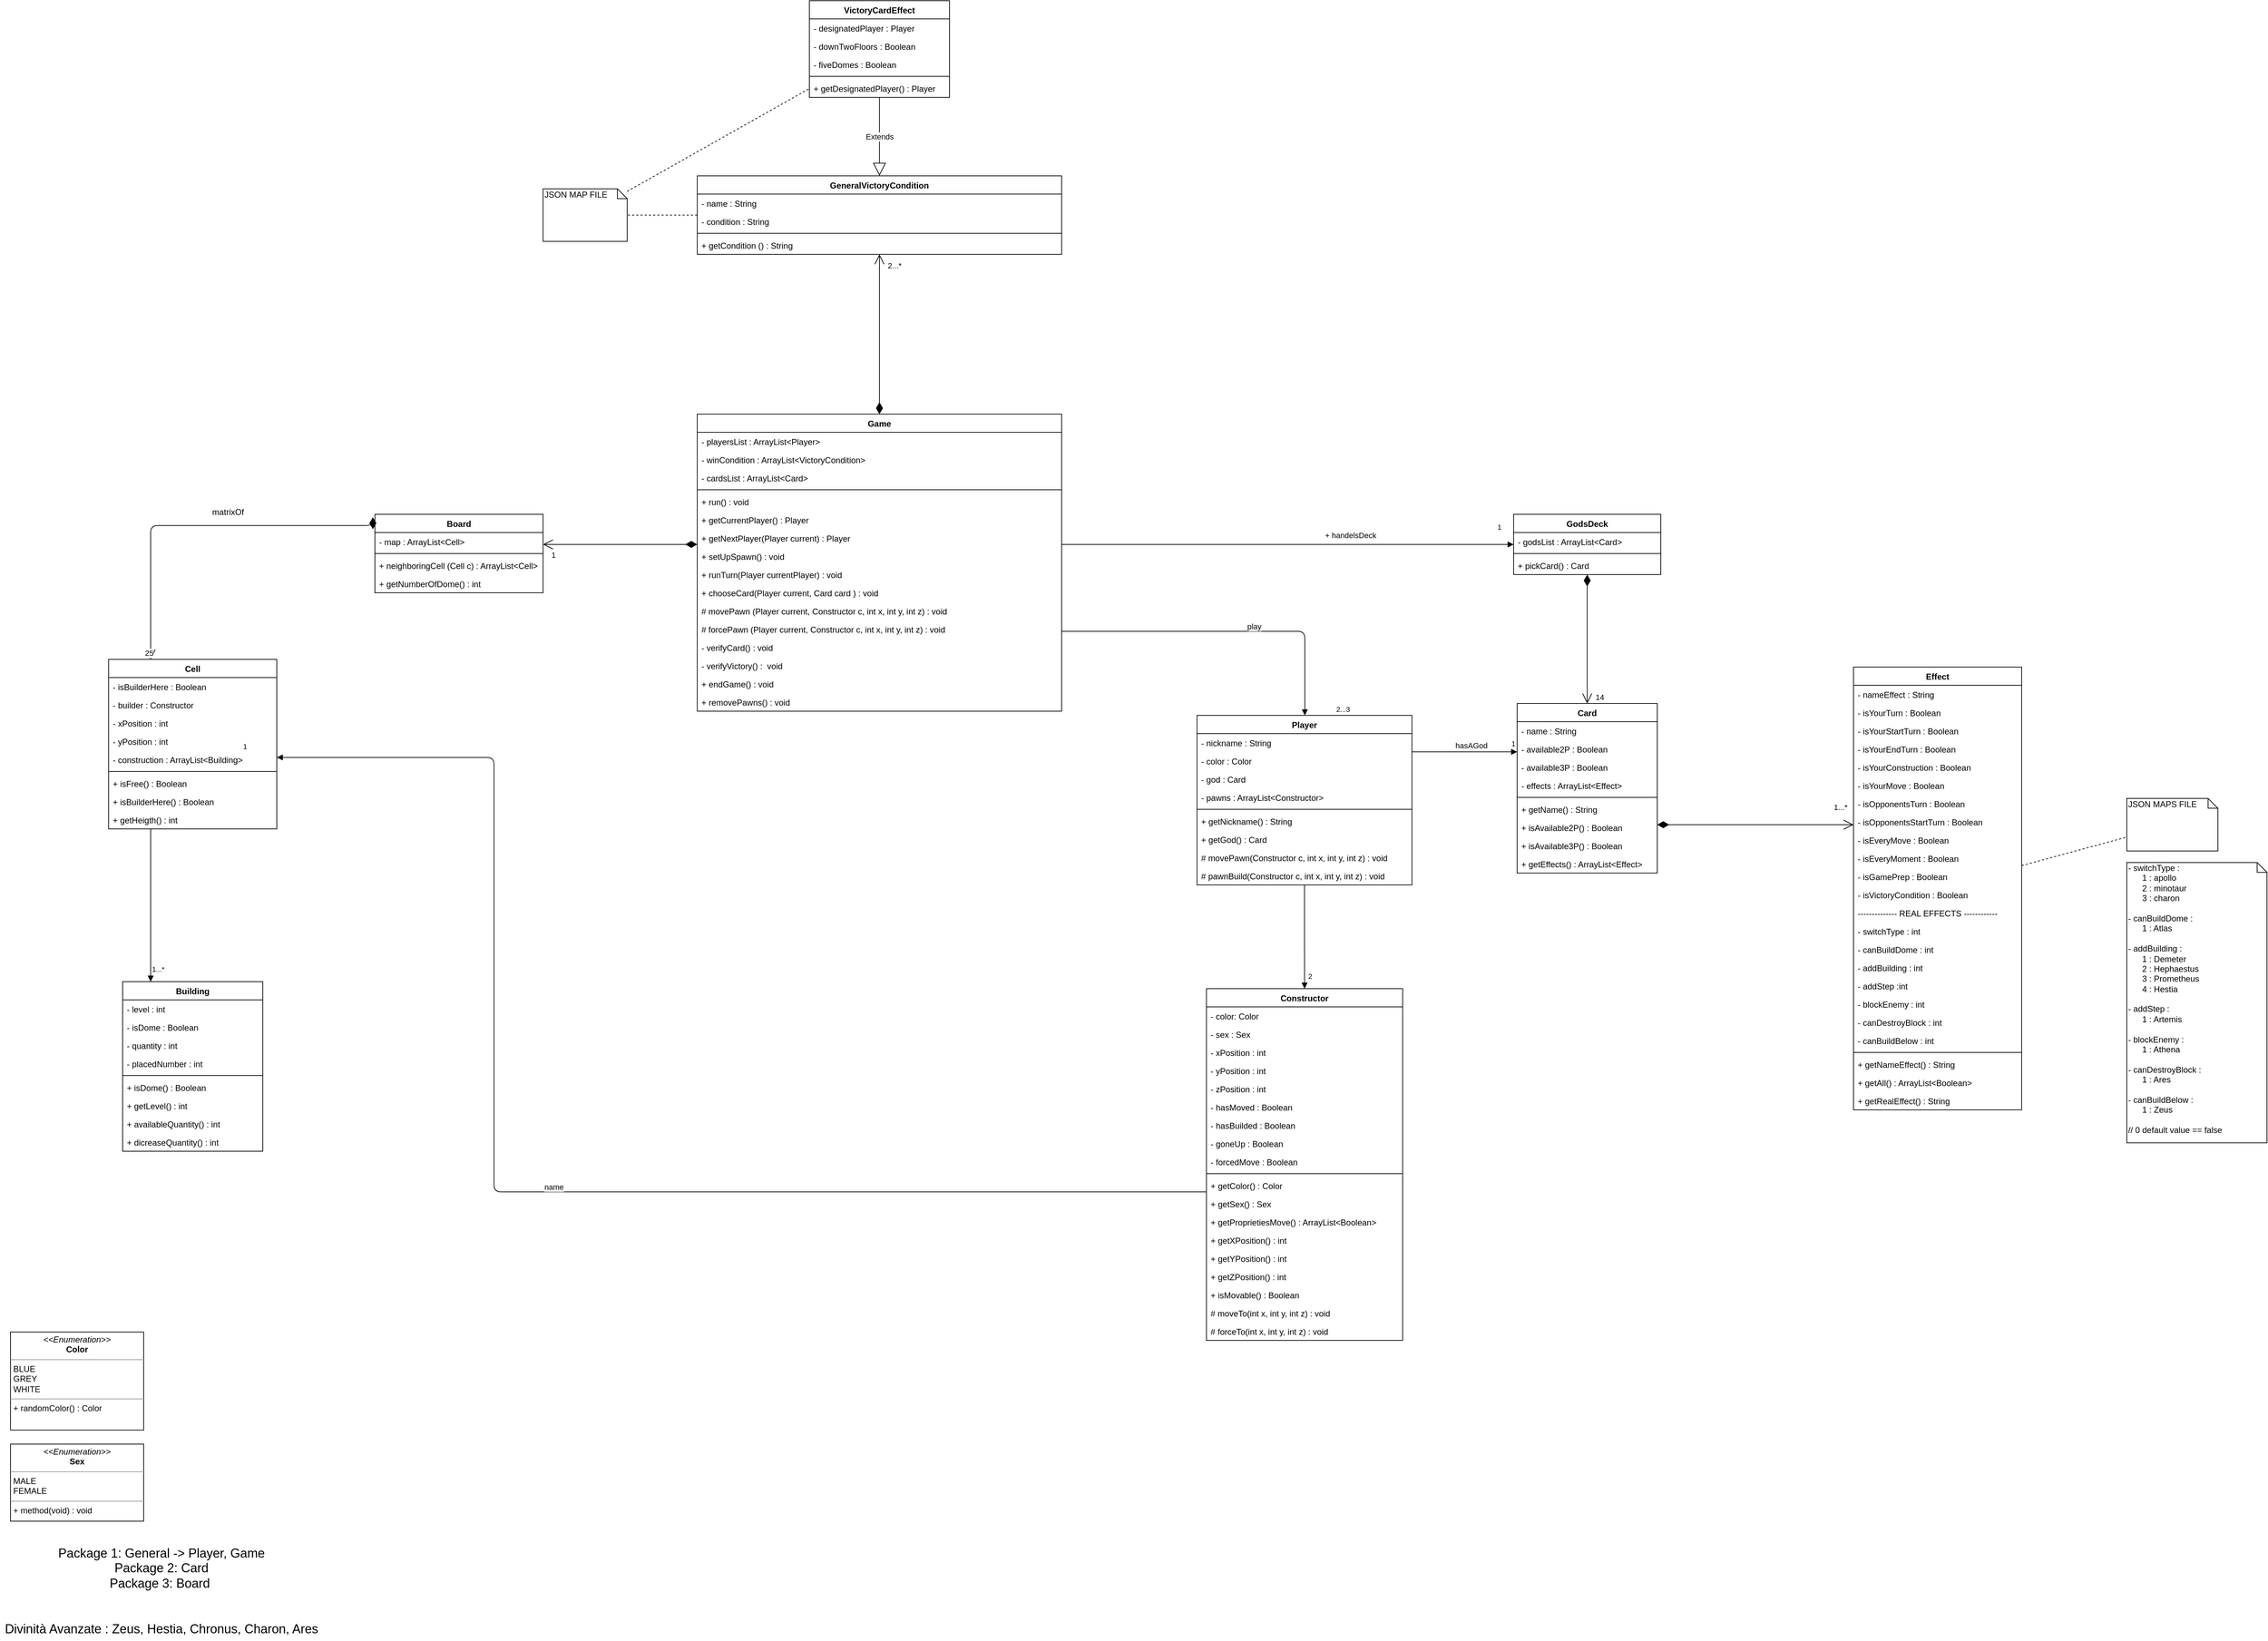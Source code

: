 <mxfile version="12.6.5" type="device"><diagram id="C5RBs43oDa-KdzZeNtuy" name="Page-1"><mxGraphModel dx="2178" dy="2140" grid="1" gridSize="10" guides="1" tooltips="1" connect="1" arrows="1" fold="1" page="1" pageScale="1" pageWidth="827" pageHeight="1169" math="0" shadow="0"><root><mxCell id="WIyWlLk6GJQsqaUBKTNV-0"/><mxCell id="WIyWlLk6GJQsqaUBKTNV-1" parent="WIyWlLk6GJQsqaUBKTNV-0"/><mxCell id="KKBj19ePeuLJQEBYgydt-0" value="Board" style="swimlane;fontStyle=1;align=center;verticalAlign=top;childLayout=stackLayout;horizontal=1;startSize=26;horizontalStack=0;resizeParent=1;resizeParentMax=0;resizeLast=0;collapsible=1;marginBottom=0;" parent="WIyWlLk6GJQsqaUBKTNV-1" vertex="1"><mxGeometry x="480" y="113" width="240" height="112" as="geometry"/></mxCell><mxCell id="KKBj19ePeuLJQEBYgydt-1" value="- map : ArrayList&lt;Cell&gt;" style="text;strokeColor=none;fillColor=none;align=left;verticalAlign=top;spacingLeft=4;spacingRight=4;overflow=hidden;rotatable=0;points=[[0,0.5],[1,0.5]];portConstraint=eastwest;" parent="KKBj19ePeuLJQEBYgydt-0" vertex="1"><mxGeometry y="26" width="240" height="26" as="geometry"/></mxCell><mxCell id="KKBj19ePeuLJQEBYgydt-2" value="" style="line;strokeWidth=1;fillColor=none;align=left;verticalAlign=middle;spacingTop=-1;spacingLeft=3;spacingRight=3;rotatable=0;labelPosition=right;points=[];portConstraint=eastwest;" parent="KKBj19ePeuLJQEBYgydt-0" vertex="1"><mxGeometry y="52" width="240" height="8" as="geometry"/></mxCell><mxCell id="TvlhtUGF-s3SV8EAWSFl-13" value="+ neighboringCell (Cell c) : ArrayList&lt;Cell&gt;" style="text;strokeColor=none;fillColor=none;align=left;verticalAlign=top;spacingLeft=4;spacingRight=4;overflow=hidden;rotatable=0;points=[[0,0.5],[1,0.5]];portConstraint=eastwest;" vertex="1" parent="KKBj19ePeuLJQEBYgydt-0"><mxGeometry y="60" width="240" height="26" as="geometry"/></mxCell><mxCell id="KKBj19ePeuLJQEBYgydt-3" value="+ getNumberOfDome() : int" style="text;strokeColor=none;fillColor=none;align=left;verticalAlign=top;spacingLeft=4;spacingRight=4;overflow=hidden;rotatable=0;points=[[0,0.5],[1,0.5]];portConstraint=eastwest;" parent="KKBj19ePeuLJQEBYgydt-0" vertex="1"><mxGeometry y="86" width="240" height="26" as="geometry"/></mxCell><mxCell id="KKBj19ePeuLJQEBYgydt-4" value="Constructor" style="swimlane;fontStyle=1;align=center;verticalAlign=top;childLayout=stackLayout;horizontal=1;startSize=26;horizontalStack=0;resizeParent=1;resizeParentMax=0;resizeLast=0;collapsible=1;marginBottom=0;" parent="WIyWlLk6GJQsqaUBKTNV-1" vertex="1"><mxGeometry x="1666.65" y="790" width="280" height="502" as="geometry"/></mxCell><mxCell id="KKBj19ePeuLJQEBYgydt-5" value="- color: Color" style="text;strokeColor=none;fillColor=none;align=left;verticalAlign=top;spacingLeft=4;spacingRight=4;overflow=hidden;rotatable=0;points=[[0,0.5],[1,0.5]];portConstraint=eastwest;" parent="KKBj19ePeuLJQEBYgydt-4" vertex="1"><mxGeometry y="26" width="280" height="26" as="geometry"/></mxCell><mxCell id="mHpFmc2E0BVhhPX51jJ9-6" value="- sex : Sex" style="text;strokeColor=none;fillColor=none;align=left;verticalAlign=top;spacingLeft=4;spacingRight=4;overflow=hidden;rotatable=0;points=[[0,0.5],[1,0.5]];portConstraint=eastwest;" parent="KKBj19ePeuLJQEBYgydt-4" vertex="1"><mxGeometry y="52" width="280" height="26" as="geometry"/></mxCell><mxCell id="TvlhtUGF-s3SV8EAWSFl-18" value="- xPosition : int" style="text;strokeColor=none;fillColor=none;align=left;verticalAlign=top;spacingLeft=4;spacingRight=4;overflow=hidden;rotatable=0;points=[[0,0.5],[1,0.5]];portConstraint=eastwest;" vertex="1" parent="KKBj19ePeuLJQEBYgydt-4"><mxGeometry y="78" width="280" height="26" as="geometry"/></mxCell><mxCell id="TvlhtUGF-s3SV8EAWSFl-19" value="- yPosition : int" style="text;strokeColor=none;fillColor=none;align=left;verticalAlign=top;spacingLeft=4;spacingRight=4;overflow=hidden;rotatable=0;points=[[0,0.5],[1,0.5]];portConstraint=eastwest;" vertex="1" parent="KKBj19ePeuLJQEBYgydt-4"><mxGeometry y="104" width="280" height="26" as="geometry"/></mxCell><mxCell id="KKBj19ePeuLJQEBYgydt-9" value="- zPosition : int" style="text;strokeColor=none;fillColor=none;align=left;verticalAlign=top;spacingLeft=4;spacingRight=4;overflow=hidden;rotatable=0;points=[[0,0.5],[1,0.5]];portConstraint=eastwest;" parent="KKBj19ePeuLJQEBYgydt-4" vertex="1"><mxGeometry y="130" width="280" height="26" as="geometry"/></mxCell><mxCell id="KKBj19ePeuLJQEBYgydt-13" value="- hasMoved : Boolean" style="text;strokeColor=none;fillColor=none;align=left;verticalAlign=top;spacingLeft=4;spacingRight=4;overflow=hidden;rotatable=0;points=[[0,0.5],[1,0.5]];portConstraint=eastwest;" parent="KKBj19ePeuLJQEBYgydt-4" vertex="1"><mxGeometry y="156" width="280" height="26" as="geometry"/></mxCell><mxCell id="KKBj19ePeuLJQEBYgydt-14" value="- hasBuilded : Boolean" style="text;strokeColor=none;fillColor=none;align=left;verticalAlign=top;spacingLeft=4;spacingRight=4;overflow=hidden;rotatable=0;points=[[0,0.5],[1,0.5]];portConstraint=eastwest;" parent="KKBj19ePeuLJQEBYgydt-4" vertex="1"><mxGeometry y="182" width="280" height="26" as="geometry"/></mxCell><mxCell id="KKBj19ePeuLJQEBYgydt-15" value="- goneUp : Boolean" style="text;strokeColor=none;fillColor=none;align=left;verticalAlign=top;spacingLeft=4;spacingRight=4;overflow=hidden;rotatable=0;points=[[0,0.5],[1,0.5]];portConstraint=eastwest;" parent="KKBj19ePeuLJQEBYgydt-4" vertex="1"><mxGeometry y="208" width="280" height="26" as="geometry"/></mxCell><mxCell id="KKBj19ePeuLJQEBYgydt-8" value="- forcedMove : Boolean" style="text;strokeColor=none;fillColor=none;align=left;verticalAlign=top;spacingLeft=4;spacingRight=4;overflow=hidden;rotatable=0;points=[[0,0.5],[1,0.5]];portConstraint=eastwest;" parent="KKBj19ePeuLJQEBYgydt-4" vertex="1"><mxGeometry y="234" width="280" height="26" as="geometry"/></mxCell><mxCell id="KKBj19ePeuLJQEBYgydt-6" value="" style="line;strokeWidth=1;fillColor=none;align=left;verticalAlign=middle;spacingTop=-1;spacingLeft=3;spacingRight=3;rotatable=0;labelPosition=right;points=[];portConstraint=eastwest;" parent="KKBj19ePeuLJQEBYgydt-4" vertex="1"><mxGeometry y="260" width="280" height="8" as="geometry"/></mxCell><mxCell id="zfdEBgsm6b1xXmvojQ0t-10" value="+ getColor() : Color" style="text;strokeColor=none;fillColor=none;align=left;verticalAlign=top;spacingLeft=4;spacingRight=4;overflow=hidden;rotatable=0;points=[[0,0.5],[1,0.5]];portConstraint=eastwest;" parent="KKBj19ePeuLJQEBYgydt-4" vertex="1"><mxGeometry y="268" width="280" height="26" as="geometry"/></mxCell><mxCell id="zfdEBgsm6b1xXmvojQ0t-11" value="+ getSex() : Sex" style="text;strokeColor=none;fillColor=none;align=left;verticalAlign=top;spacingLeft=4;spacingRight=4;overflow=hidden;rotatable=0;points=[[0,0.5],[1,0.5]];portConstraint=eastwest;" parent="KKBj19ePeuLJQEBYgydt-4" vertex="1"><mxGeometry y="294" width="280" height="26" as="geometry"/></mxCell><mxCell id="zfdEBgsm6b1xXmvojQ0t-12" value="+ getProprietiesMove() : ArrayList&lt;Boolean&gt;" style="text;strokeColor=none;fillColor=none;align=left;verticalAlign=top;spacingLeft=4;spacingRight=4;overflow=hidden;rotatable=0;points=[[0,0.5],[1,0.5]];portConstraint=eastwest;" parent="KKBj19ePeuLJQEBYgydt-4" vertex="1"><mxGeometry y="320" width="280" height="26" as="geometry"/></mxCell><mxCell id="TvlhtUGF-s3SV8EAWSFl-21" value="+ getXPosition() : int " style="text;strokeColor=none;fillColor=none;align=left;verticalAlign=top;spacingLeft=4;spacingRight=4;overflow=hidden;rotatable=0;points=[[0,0.5],[1,0.5]];portConstraint=eastwest;" vertex="1" parent="KKBj19ePeuLJQEBYgydt-4"><mxGeometry y="346" width="280" height="26" as="geometry"/></mxCell><mxCell id="TvlhtUGF-s3SV8EAWSFl-20" value="+ getYPosition() : int " style="text;strokeColor=none;fillColor=none;align=left;verticalAlign=top;spacingLeft=4;spacingRight=4;overflow=hidden;rotatable=0;points=[[0,0.5],[1,0.5]];portConstraint=eastwest;" vertex="1" parent="KKBj19ePeuLJQEBYgydt-4"><mxGeometry y="372" width="280" height="26" as="geometry"/></mxCell><mxCell id="mHpFmc2E0BVhhPX51jJ9-18" value="+ getZPosition() : int " style="text;strokeColor=none;fillColor=none;align=left;verticalAlign=top;spacingLeft=4;spacingRight=4;overflow=hidden;rotatable=0;points=[[0,0.5],[1,0.5]];portConstraint=eastwest;" parent="KKBj19ePeuLJQEBYgydt-4" vertex="1"><mxGeometry y="398" width="280" height="26" as="geometry"/></mxCell><mxCell id="zfdEBgsm6b1xXmvojQ0t-18" value="+ isMovable() : Boolean" style="text;strokeColor=none;fillColor=none;align=left;verticalAlign=top;spacingLeft=4;spacingRight=4;overflow=hidden;rotatable=0;points=[[0,0.5],[1,0.5]];portConstraint=eastwest;" parent="KKBj19ePeuLJQEBYgydt-4" vertex="1"><mxGeometry y="424" width="280" height="26" as="geometry"/></mxCell><mxCell id="SgNiguLslUv2GDjwK0OZ-14" value="# moveTo(int x, int y, int z) : void" style="text;strokeColor=none;fillColor=none;align=left;verticalAlign=top;spacingLeft=4;spacingRight=4;overflow=hidden;rotatable=0;points=[[0,0.5],[1,0.5]];portConstraint=eastwest;" parent="KKBj19ePeuLJQEBYgydt-4" vertex="1"><mxGeometry y="450" width="280" height="26" as="geometry"/></mxCell><mxCell id="zfdEBgsm6b1xXmvojQ0t-13" value="# forceTo(int x, int y, int z) : void" style="text;strokeColor=none;fillColor=none;align=left;verticalAlign=top;spacingLeft=4;spacingRight=4;overflow=hidden;rotatable=0;points=[[0,0.5],[1,0.5]];portConstraint=eastwest;" parent="KKBj19ePeuLJQEBYgydt-4" vertex="1"><mxGeometry y="476" width="280" height="26" as="geometry"/></mxCell><mxCell id="KKBj19ePeuLJQEBYgydt-16" value="Building" style="swimlane;fontStyle=1;align=center;verticalAlign=top;childLayout=stackLayout;horizontal=1;startSize=26;horizontalStack=0;resizeParent=1;resizeParentMax=0;resizeLast=0;collapsible=1;marginBottom=0;" parent="WIyWlLk6GJQsqaUBKTNV-1" vertex="1"><mxGeometry x="120" y="780" width="200" height="242" as="geometry"/></mxCell><mxCell id="KKBj19ePeuLJQEBYgydt-20" value="- level : int" style="text;strokeColor=none;fillColor=none;align=left;verticalAlign=top;spacingLeft=4;spacingRight=4;overflow=hidden;rotatable=0;points=[[0,0.5],[1,0.5]];portConstraint=eastwest;" parent="KKBj19ePeuLJQEBYgydt-16" vertex="1"><mxGeometry y="26" width="200" height="26" as="geometry"/></mxCell><mxCell id="KKBj19ePeuLJQEBYgydt-21" value="- isDome : Boolean" style="text;strokeColor=none;fillColor=none;align=left;verticalAlign=top;spacingLeft=4;spacingRight=4;overflow=hidden;rotatable=0;points=[[0,0.5],[1,0.5]];portConstraint=eastwest;" parent="KKBj19ePeuLJQEBYgydt-16" vertex="1"><mxGeometry y="52" width="200" height="26" as="geometry"/></mxCell><mxCell id="KKBj19ePeuLJQEBYgydt-22" value="- quantity : int" style="text;strokeColor=none;fillColor=none;align=left;verticalAlign=top;spacingLeft=4;spacingRight=4;overflow=hidden;rotatable=0;points=[[0,0.5],[1,0.5]];portConstraint=eastwest;" parent="KKBj19ePeuLJQEBYgydt-16" vertex="1"><mxGeometry y="78" width="200" height="26" as="geometry"/></mxCell><mxCell id="KKBj19ePeuLJQEBYgydt-23" value="- placedNumber : int" style="text;strokeColor=none;fillColor=none;align=left;verticalAlign=top;spacingLeft=4;spacingRight=4;overflow=hidden;rotatable=0;points=[[0,0.5],[1,0.5]];portConstraint=eastwest;" parent="KKBj19ePeuLJQEBYgydt-16" vertex="1"><mxGeometry y="104" width="200" height="26" as="geometry"/></mxCell><mxCell id="KKBj19ePeuLJQEBYgydt-18" value="" style="line;strokeWidth=1;fillColor=none;align=left;verticalAlign=middle;spacingTop=-1;spacingLeft=3;spacingRight=3;rotatable=0;labelPosition=right;points=[];portConstraint=eastwest;" parent="KKBj19ePeuLJQEBYgydt-16" vertex="1"><mxGeometry y="130" width="200" height="8" as="geometry"/></mxCell><mxCell id="KKBj19ePeuLJQEBYgydt-19" value="+ isDome() : Boolean&#10;" style="text;strokeColor=none;fillColor=none;align=left;verticalAlign=top;spacingLeft=4;spacingRight=4;overflow=hidden;rotatable=0;points=[[0,0.5],[1,0.5]];portConstraint=eastwest;" parent="KKBj19ePeuLJQEBYgydt-16" vertex="1"><mxGeometry y="138" width="200" height="26" as="geometry"/></mxCell><mxCell id="zfdEBgsm6b1xXmvojQ0t-14" value="+ getLevel() : int" style="text;strokeColor=none;fillColor=none;align=left;verticalAlign=top;spacingLeft=4;spacingRight=4;overflow=hidden;rotatable=0;points=[[0,0.5],[1,0.5]];portConstraint=eastwest;" parent="KKBj19ePeuLJQEBYgydt-16" vertex="1"><mxGeometry y="164" width="200" height="26" as="geometry"/></mxCell><mxCell id="zfdEBgsm6b1xXmvojQ0t-15" value="+ availableQuantity() : int" style="text;strokeColor=none;fillColor=none;align=left;verticalAlign=top;spacingLeft=4;spacingRight=4;overflow=hidden;rotatable=0;points=[[0,0.5],[1,0.5]];portConstraint=eastwest;" parent="KKBj19ePeuLJQEBYgydt-16" vertex="1"><mxGeometry y="190" width="200" height="26" as="geometry"/></mxCell><mxCell id="zfdEBgsm6b1xXmvojQ0t-16" value="+ dicreaseQuantity() : int" style="text;strokeColor=none;fillColor=none;align=left;verticalAlign=top;spacingLeft=4;spacingRight=4;overflow=hidden;rotatable=0;points=[[0,0.5],[1,0.5]];portConstraint=eastwest;" parent="KKBj19ePeuLJQEBYgydt-16" vertex="1"><mxGeometry y="216" width="200" height="26" as="geometry"/></mxCell><mxCell id="KKBj19ePeuLJQEBYgydt-24" value="Cell" style="swimlane;fontStyle=1;align=center;verticalAlign=top;childLayout=stackLayout;horizontal=1;startSize=26;horizontalStack=0;resizeParent=1;resizeParentMax=0;resizeLast=0;collapsible=1;marginBottom=0;" parent="WIyWlLk6GJQsqaUBKTNV-1" vertex="1"><mxGeometry x="100" y="320" width="240" height="242" as="geometry"/></mxCell><mxCell id="KKBj19ePeuLJQEBYgydt-28" value="- isBuilderHere : Boolean" style="text;strokeColor=none;fillColor=none;align=left;verticalAlign=top;spacingLeft=4;spacingRight=4;overflow=hidden;rotatable=0;points=[[0,0.5],[1,0.5]];portConstraint=eastwest;" parent="KKBj19ePeuLJQEBYgydt-24" vertex="1"><mxGeometry y="26" width="240" height="26" as="geometry"/></mxCell><mxCell id="KKBj19ePeuLJQEBYgydt-29" value="- builder : Constructor" style="text;strokeColor=none;fillColor=none;align=left;verticalAlign=top;spacingLeft=4;spacingRight=4;overflow=hidden;rotatable=0;points=[[0,0.5],[1,0.5]];portConstraint=eastwest;" parent="KKBj19ePeuLJQEBYgydt-24" vertex="1"><mxGeometry y="52" width="240" height="26" as="geometry"/></mxCell><mxCell id="KKBj19ePeuLJQEBYgydt-30" value="- xPosition : int" style="text;strokeColor=none;fillColor=none;align=left;verticalAlign=top;spacingLeft=4;spacingRight=4;overflow=hidden;rotatable=0;points=[[0,0.5],[1,0.5]];portConstraint=eastwest;" parent="KKBj19ePeuLJQEBYgydt-24" vertex="1"><mxGeometry y="78" width="240" height="26" as="geometry"/></mxCell><mxCell id="KKBj19ePeuLJQEBYgydt-31" value="- yPosition : int" style="text;strokeColor=none;fillColor=none;align=left;verticalAlign=top;spacingLeft=4;spacingRight=4;overflow=hidden;rotatable=0;points=[[0,0.5],[1,0.5]];portConstraint=eastwest;" parent="KKBj19ePeuLJQEBYgydt-24" vertex="1"><mxGeometry y="104" width="240" height="26" as="geometry"/></mxCell><mxCell id="KKBj19ePeuLJQEBYgydt-25" value="- construction : ArrayList&lt;Building&gt;" style="text;strokeColor=none;fillColor=none;align=left;verticalAlign=top;spacingLeft=4;spacingRight=4;overflow=hidden;rotatable=0;points=[[0,0.5],[1,0.5]];portConstraint=eastwest;" parent="KKBj19ePeuLJQEBYgydt-24" vertex="1"><mxGeometry y="130" width="240" height="26" as="geometry"/></mxCell><mxCell id="KKBj19ePeuLJQEBYgydt-26" value="" style="line;strokeWidth=1;fillColor=none;align=left;verticalAlign=middle;spacingTop=-1;spacingLeft=3;spacingRight=3;rotatable=0;labelPosition=right;points=[];portConstraint=eastwest;" parent="KKBj19ePeuLJQEBYgydt-24" vertex="1"><mxGeometry y="156" width="240" height="8" as="geometry"/></mxCell><mxCell id="zfdEBgsm6b1xXmvojQ0t-3" value="+ isFree() : Boolean" style="text;strokeColor=none;fillColor=none;align=left;verticalAlign=top;spacingLeft=4;spacingRight=4;overflow=hidden;rotatable=0;points=[[0,0.5],[1,0.5]];portConstraint=eastwest;" parent="KKBj19ePeuLJQEBYgydt-24" vertex="1"><mxGeometry y="164" width="240" height="26" as="geometry"/></mxCell><mxCell id="zfdEBgsm6b1xXmvojQ0t-4" value="+ isBuilderHere() : Boolean" style="text;strokeColor=none;fillColor=none;align=left;verticalAlign=top;spacingLeft=4;spacingRight=4;overflow=hidden;rotatable=0;points=[[0,0.5],[1,0.5]];portConstraint=eastwest;" parent="KKBj19ePeuLJQEBYgydt-24" vertex="1"><mxGeometry y="190" width="240" height="26" as="geometry"/></mxCell><mxCell id="zfdEBgsm6b1xXmvojQ0t-17" value="+ getHeigth() : int" style="text;strokeColor=none;fillColor=none;align=left;verticalAlign=top;spacingLeft=4;spacingRight=4;overflow=hidden;rotatable=0;points=[[0,0.5],[1,0.5]];portConstraint=eastwest;" parent="KKBj19ePeuLJQEBYgydt-24" vertex="1"><mxGeometry y="216" width="240" height="26" as="geometry"/></mxCell><mxCell id="KKBj19ePeuLJQEBYgydt-38" value="Card" style="swimlane;fontStyle=1;align=center;verticalAlign=top;childLayout=stackLayout;horizontal=1;startSize=26;horizontalStack=0;resizeParent=1;resizeParentMax=0;resizeLast=0;collapsible=1;marginBottom=0;" parent="WIyWlLk6GJQsqaUBKTNV-1" vertex="1"><mxGeometry x="2110" y="383.0" width="200" height="242" as="geometry"/></mxCell><mxCell id="KKBj19ePeuLJQEBYgydt-42" value="- name : String" style="text;strokeColor=none;fillColor=none;align=left;verticalAlign=top;spacingLeft=4;spacingRight=4;overflow=hidden;rotatable=0;points=[[0,0.5],[1,0.5]];portConstraint=eastwest;" parent="KKBj19ePeuLJQEBYgydt-38" vertex="1"><mxGeometry y="26" width="200" height="26" as="geometry"/></mxCell><mxCell id="KKBj19ePeuLJQEBYgydt-43" value="- available2P : Boolean" style="text;strokeColor=none;fillColor=none;align=left;verticalAlign=top;spacingLeft=4;spacingRight=4;overflow=hidden;rotatable=0;points=[[0,0.5],[1,0.5]];portConstraint=eastwest;" parent="KKBj19ePeuLJQEBYgydt-38" vertex="1"><mxGeometry y="52" width="200" height="26" as="geometry"/></mxCell><mxCell id="KKBj19ePeuLJQEBYgydt-44" value="- available3P : Boolean" style="text;strokeColor=none;fillColor=none;align=left;verticalAlign=top;spacingLeft=4;spacingRight=4;overflow=hidden;rotatable=0;points=[[0,0.5],[1,0.5]];portConstraint=eastwest;" parent="KKBj19ePeuLJQEBYgydt-38" vertex="1"><mxGeometry y="78" width="200" height="26" as="geometry"/></mxCell><mxCell id="KKBj19ePeuLJQEBYgydt-45" value="- effects : ArrayList&lt;Effect&gt;" style="text;strokeColor=none;fillColor=none;align=left;verticalAlign=top;spacingLeft=4;spacingRight=4;overflow=hidden;rotatable=0;points=[[0,0.5],[1,0.5]];portConstraint=eastwest;" parent="KKBj19ePeuLJQEBYgydt-38" vertex="1"><mxGeometry y="104" width="200" height="26" as="geometry"/></mxCell><mxCell id="KKBj19ePeuLJQEBYgydt-40" value="" style="line;strokeWidth=1;fillColor=none;align=left;verticalAlign=middle;spacingTop=-1;spacingLeft=3;spacingRight=3;rotatable=0;labelPosition=right;points=[];portConstraint=eastwest;" parent="KKBj19ePeuLJQEBYgydt-38" vertex="1"><mxGeometry y="130" width="200" height="8" as="geometry"/></mxCell><mxCell id="zfdEBgsm6b1xXmvojQ0t-44" value="+ getName() : String" style="text;strokeColor=none;fillColor=none;align=left;verticalAlign=top;spacingLeft=4;spacingRight=4;overflow=hidden;rotatable=0;points=[[0,0.5],[1,0.5]];portConstraint=eastwest;" parent="KKBj19ePeuLJQEBYgydt-38" vertex="1"><mxGeometry y="138" width="200" height="26" as="geometry"/></mxCell><mxCell id="zfdEBgsm6b1xXmvojQ0t-45" value="+ isAvailable2P() : Boolean" style="text;strokeColor=none;fillColor=none;align=left;verticalAlign=top;spacingLeft=4;spacingRight=4;overflow=hidden;rotatable=0;points=[[0,0.5],[1,0.5]];portConstraint=eastwest;" parent="KKBj19ePeuLJQEBYgydt-38" vertex="1"><mxGeometry y="164" width="200" height="26" as="geometry"/></mxCell><mxCell id="zfdEBgsm6b1xXmvojQ0t-46" value="+ isAvailable3P() : Boolean" style="text;strokeColor=none;fillColor=none;align=left;verticalAlign=top;spacingLeft=4;spacingRight=4;overflow=hidden;rotatable=0;points=[[0,0.5],[1,0.5]];portConstraint=eastwest;" parent="KKBj19ePeuLJQEBYgydt-38" vertex="1"><mxGeometry y="190" width="200" height="26" as="geometry"/></mxCell><mxCell id="KKBj19ePeuLJQEBYgydt-41" value="+ getEffects() : ArrayList&lt;Effect&gt;" style="text;strokeColor=none;fillColor=none;align=left;verticalAlign=top;spacingLeft=4;spacingRight=4;overflow=hidden;rotatable=0;points=[[0,0.5],[1,0.5]];portConstraint=eastwest;" parent="KKBj19ePeuLJQEBYgydt-38" vertex="1"><mxGeometry y="216" width="200" height="26" as="geometry"/></mxCell><mxCell id="KKBj19ePeuLJQEBYgydt-46" value="Effect" style="swimlane;fontStyle=1;align=center;verticalAlign=top;childLayout=stackLayout;horizontal=1;startSize=26;horizontalStack=0;resizeParent=1;resizeParentMax=0;resizeLast=0;collapsible=1;marginBottom=0;" parent="WIyWlLk6GJQsqaUBKTNV-1" vertex="1"><mxGeometry x="2590" y="331.0" width="240" height="632" as="geometry"/></mxCell><mxCell id="Crrb6i1tACbcyWMN-TrF-3" value="- nameEffect : String" style="text;strokeColor=none;fillColor=none;align=left;verticalAlign=top;spacingLeft=4;spacingRight=4;overflow=hidden;rotatable=0;points=[[0,0.5],[1,0.5]];portConstraint=eastwest;" parent="KKBj19ePeuLJQEBYgydt-46" vertex="1"><mxGeometry y="26" width="240" height="26" as="geometry"/></mxCell><mxCell id="KKBj19ePeuLJQEBYgydt-50" value="- isYourTurn : Boolean" style="text;strokeColor=none;fillColor=none;align=left;verticalAlign=top;spacingLeft=4;spacingRight=4;overflow=hidden;rotatable=0;points=[[0,0.5],[1,0.5]];portConstraint=eastwest;" parent="KKBj19ePeuLJQEBYgydt-46" vertex="1"><mxGeometry y="52" width="240" height="26" as="geometry"/></mxCell><mxCell id="KKBj19ePeuLJQEBYgydt-51" value="- isYourStartTurn : Boolean" style="text;strokeColor=none;fillColor=none;align=left;verticalAlign=top;spacingLeft=4;spacingRight=4;overflow=hidden;rotatable=0;points=[[0,0.5],[1,0.5]];portConstraint=eastwest;" parent="KKBj19ePeuLJQEBYgydt-46" vertex="1"><mxGeometry y="78" width="240" height="26" as="geometry"/></mxCell><mxCell id="KKBj19ePeuLJQEBYgydt-52" value="- isYourEndTurn : Boolean" style="text;strokeColor=none;fillColor=none;align=left;verticalAlign=top;spacingLeft=4;spacingRight=4;overflow=hidden;rotatable=0;points=[[0,0.5],[1,0.5]];portConstraint=eastwest;" parent="KKBj19ePeuLJQEBYgydt-46" vertex="1"><mxGeometry y="104" width="240" height="26" as="geometry"/></mxCell><mxCell id="KKBj19ePeuLJQEBYgydt-53" value="- isYourConstruction : Boolean" style="text;strokeColor=none;fillColor=none;align=left;verticalAlign=top;spacingLeft=4;spacingRight=4;overflow=hidden;rotatable=0;points=[[0,0.5],[1,0.5]];portConstraint=eastwest;" parent="KKBj19ePeuLJQEBYgydt-46" vertex="1"><mxGeometry y="130" width="240" height="26" as="geometry"/></mxCell><mxCell id="KKBj19ePeuLJQEBYgydt-54" value="- isYourMove : Boolean" style="text;strokeColor=none;fillColor=none;align=left;verticalAlign=top;spacingLeft=4;spacingRight=4;overflow=hidden;rotatable=0;points=[[0,0.5],[1,0.5]];portConstraint=eastwest;" parent="KKBj19ePeuLJQEBYgydt-46" vertex="1"><mxGeometry y="156" width="240" height="26" as="geometry"/></mxCell><mxCell id="KKBj19ePeuLJQEBYgydt-55" value="- isOpponentsTurn : Boolean" style="text;strokeColor=none;fillColor=none;align=left;verticalAlign=top;spacingLeft=4;spacingRight=4;overflow=hidden;rotatable=0;points=[[0,0.5],[1,0.5]];portConstraint=eastwest;" parent="KKBj19ePeuLJQEBYgydt-46" vertex="1"><mxGeometry y="182" width="240" height="26" as="geometry"/></mxCell><mxCell id="KKBj19ePeuLJQEBYgydt-56" value="- isOpponentsStartTurn : Boolean" style="text;strokeColor=none;fillColor=none;align=left;verticalAlign=top;spacingLeft=4;spacingRight=4;overflow=hidden;rotatable=0;points=[[0,0.5],[1,0.5]];portConstraint=eastwest;" parent="KKBj19ePeuLJQEBYgydt-46" vertex="1"><mxGeometry y="208" width="240" height="26" as="geometry"/></mxCell><mxCell id="KKBj19ePeuLJQEBYgydt-57" value="- isEveryMove : Boolean" style="text;strokeColor=none;fillColor=none;align=left;verticalAlign=top;spacingLeft=4;spacingRight=4;overflow=hidden;rotatable=0;points=[[0,0.5],[1,0.5]];portConstraint=eastwest;" parent="KKBj19ePeuLJQEBYgydt-46" vertex="1"><mxGeometry y="234" width="240" height="26" as="geometry"/></mxCell><mxCell id="KKBj19ePeuLJQEBYgydt-47" value="- isEveryMoment : Boolean" style="text;strokeColor=none;fillColor=none;align=left;verticalAlign=top;spacingLeft=4;spacingRight=4;overflow=hidden;rotatable=0;points=[[0,0.5],[1,0.5]];portConstraint=eastwest;" parent="KKBj19ePeuLJQEBYgydt-46" vertex="1"><mxGeometry y="260" width="240" height="26" as="geometry"/></mxCell><mxCell id="KKBj19ePeuLJQEBYgydt-58" value="- isGamePrep : Boolean" style="text;strokeColor=none;fillColor=none;align=left;verticalAlign=top;spacingLeft=4;spacingRight=4;overflow=hidden;rotatable=0;points=[[0,0.5],[1,0.5]];portConstraint=eastwest;" parent="KKBj19ePeuLJQEBYgydt-46" vertex="1"><mxGeometry y="286" width="240" height="26" as="geometry"/></mxCell><mxCell id="Crrb6i1tACbcyWMN-TrF-13" value="- isVictoryCondition : Boolean" style="text;strokeColor=none;fillColor=none;align=left;verticalAlign=top;spacingLeft=4;spacingRight=4;overflow=hidden;rotatable=0;points=[[0,0.5],[1,0.5]];portConstraint=eastwest;" parent="KKBj19ePeuLJQEBYgydt-46" vertex="1"><mxGeometry y="312" width="240" height="26" as="geometry"/></mxCell><mxCell id="Crrb6i1tACbcyWMN-TrF-1" value="-------------- REAL EFFECTS ------------" style="text;strokeColor=none;fillColor=none;align=left;verticalAlign=top;spacingLeft=4;spacingRight=4;overflow=hidden;rotatable=0;points=[[0,0.5],[1,0.5]];portConstraint=eastwest;" parent="KKBj19ePeuLJQEBYgydt-46" vertex="1"><mxGeometry y="338" width="240" height="26" as="geometry"/></mxCell><mxCell id="Crrb6i1tACbcyWMN-TrF-11" value="- switchType : int" style="text;strokeColor=none;fillColor=none;align=left;verticalAlign=top;spacingLeft=4;spacingRight=4;overflow=hidden;rotatable=0;points=[[0,0.5],[1,0.5]];portConstraint=eastwest;" parent="KKBj19ePeuLJQEBYgydt-46" vertex="1"><mxGeometry y="364" width="240" height="26" as="geometry"/></mxCell><mxCell id="Crrb6i1tACbcyWMN-TrF-8" value="- canBuildDome : int" style="text;strokeColor=none;fillColor=none;align=left;verticalAlign=top;spacingLeft=4;spacingRight=4;overflow=hidden;rotatable=0;points=[[0,0.5],[1,0.5]];portConstraint=eastwest;" parent="KKBj19ePeuLJQEBYgydt-46" vertex="1"><mxGeometry y="390" width="240" height="26" as="geometry"/></mxCell><mxCell id="Crrb6i1tACbcyWMN-TrF-9" value="- addBuilding : int" style="text;strokeColor=none;fillColor=none;align=left;verticalAlign=top;spacingLeft=4;spacingRight=4;overflow=hidden;rotatable=0;points=[[0,0.5],[1,0.5]];portConstraint=eastwest;" parent="KKBj19ePeuLJQEBYgydt-46" vertex="1"><mxGeometry y="416" width="240" height="26" as="geometry"/></mxCell><mxCell id="TvlhtUGF-s3SV8EAWSFl-1" value="- addStep :int" style="text;strokeColor=none;fillColor=none;align=left;verticalAlign=top;spacingLeft=4;spacingRight=4;overflow=hidden;rotatable=0;points=[[0,0.5],[1,0.5]];portConstraint=eastwest;" vertex="1" parent="KKBj19ePeuLJQEBYgydt-46"><mxGeometry y="442" width="240" height="26" as="geometry"/></mxCell><mxCell id="TvlhtUGF-s3SV8EAWSFl-15" value="- blockEnemy : int" style="text;strokeColor=none;fillColor=none;align=left;verticalAlign=top;spacingLeft=4;spacingRight=4;overflow=hidden;rotatable=0;points=[[0,0.5],[1,0.5]];portConstraint=eastwest;" vertex="1" parent="KKBj19ePeuLJQEBYgydt-46"><mxGeometry y="468" width="240" height="26" as="geometry"/></mxCell><mxCell id="TvlhtUGF-s3SV8EAWSFl-16" value="- canDestroyBlock : int" style="text;strokeColor=none;fillColor=none;align=left;verticalAlign=top;spacingLeft=4;spacingRight=4;overflow=hidden;rotatable=0;points=[[0,0.5],[1,0.5]];portConstraint=eastwest;" vertex="1" parent="KKBj19ePeuLJQEBYgydt-46"><mxGeometry y="494" width="240" height="26" as="geometry"/></mxCell><mxCell id="Crrb6i1tACbcyWMN-TrF-10" value="- canBuildBelow : int" style="text;strokeColor=none;fillColor=none;align=left;verticalAlign=top;spacingLeft=4;spacingRight=4;overflow=hidden;rotatable=0;points=[[0,0.5],[1,0.5]];portConstraint=eastwest;" parent="KKBj19ePeuLJQEBYgydt-46" vertex="1"><mxGeometry y="520" width="240" height="26" as="geometry"/></mxCell><mxCell id="KKBj19ePeuLJQEBYgydt-48" value="" style="line;strokeWidth=1;fillColor=none;align=left;verticalAlign=middle;spacingTop=-1;spacingLeft=3;spacingRight=3;rotatable=0;labelPosition=right;points=[];portConstraint=eastwest;" parent="KKBj19ePeuLJQEBYgydt-46" vertex="1"><mxGeometry y="546" width="240" height="8" as="geometry"/></mxCell><mxCell id="Crrb6i1tACbcyWMN-TrF-4" value="+ getNameEffect() : String" style="text;strokeColor=none;fillColor=none;align=left;verticalAlign=top;spacingLeft=4;spacingRight=4;overflow=hidden;rotatable=0;points=[[0,0.5],[1,0.5]];portConstraint=eastwest;" parent="KKBj19ePeuLJQEBYgydt-46" vertex="1"><mxGeometry y="554" width="240" height="26" as="geometry"/></mxCell><mxCell id="KKBj19ePeuLJQEBYgydt-49" value="+ getAll() : ArrayList&lt;Boolean&gt;" style="text;strokeColor=none;fillColor=none;align=left;verticalAlign=top;spacingLeft=4;spacingRight=4;overflow=hidden;rotatable=0;points=[[0,0.5],[1,0.5]];portConstraint=eastwest;" parent="KKBj19ePeuLJQEBYgydt-46" vertex="1"><mxGeometry y="580" width="240" height="26" as="geometry"/></mxCell><mxCell id="Crrb6i1tACbcyWMN-TrF-2" value="+ getRealEffect() : String" style="text;strokeColor=none;fillColor=none;align=left;verticalAlign=top;spacingLeft=4;spacingRight=4;overflow=hidden;rotatable=0;points=[[0,0.5],[1,0.5]];portConstraint=eastwest;" parent="KKBj19ePeuLJQEBYgydt-46" vertex="1"><mxGeometry y="606" width="240" height="26" as="geometry"/></mxCell><mxCell id="KKBj19ePeuLJQEBYgydt-60" value="1...*" style="endArrow=open;html=1;endSize=12;startArrow=diamondThin;startSize=14;startFill=1;edgeStyle=orthogonalEdgeStyle;align=left;verticalAlign=bottom;" parent="WIyWlLk6GJQsqaUBKTNV-1" source="KKBj19ePeuLJQEBYgydt-38" target="KKBj19ePeuLJQEBYgydt-46" edge="1"><mxGeometry x="0.786" y="16" relative="1" as="geometry"><mxPoint x="2265" y="485.67" as="sourcePoint"/><mxPoint x="2325" y="675.67" as="targetPoint"/><mxPoint as="offset"/><Array as="points"><mxPoint x="2390" y="556"/><mxPoint x="2390" y="556"/></Array></mxGeometry></mxCell><mxCell id="zfdEBgsm6b1xXmvojQ0t-0" value="25" style="endArrow=open;html=1;endSize=12;startArrow=diamondThin;startSize=14;startFill=1;edgeStyle=orthogonalEdgeStyle;align=left;verticalAlign=bottom;exitX=-0.012;exitY=0.19;exitDx=0;exitDy=0;exitPerimeter=0;" parent="WIyWlLk6GJQsqaUBKTNV-1" source="KKBj19ePeuLJQEBYgydt-0" target="KKBj19ePeuLJQEBYgydt-24" edge="1"><mxGeometry x="1" y="-11" relative="1" as="geometry"><mxPoint x="440" y="267" as="sourcePoint"/><mxPoint x="310" y="300" as="targetPoint"/><Array as="points"><mxPoint x="160" y="129"/></Array><mxPoint x="1" as="offset"/></mxGeometry></mxCell><mxCell id="zfdEBgsm6b1xXmvojQ0t-1" value="matrixOf" style="text;html=1;align=center;verticalAlign=middle;resizable=0;points=[];autosize=1;" parent="WIyWlLk6GJQsqaUBKTNV-1" vertex="1"><mxGeometry x="240" y="100" width="60" height="20" as="geometry"/></mxCell><mxCell id="zfdEBgsm6b1xXmvojQ0t-8" value="&lt;p style=&quot;margin: 0px ; margin-top: 4px ; text-align: center&quot;&gt;&lt;i&gt;&amp;lt;&amp;lt;Enumeration&amp;gt;&amp;gt;&lt;/i&gt;&lt;br&gt;&lt;b&gt;Color&lt;/b&gt;&lt;/p&gt;&lt;hr size=&quot;1&quot;&gt;&lt;p style=&quot;margin: 0px ; margin-left: 4px&quot;&gt;BLUE&lt;/p&gt;&lt;p style=&quot;margin: 0px ; margin-left: 4px&quot;&gt;GREY&lt;/p&gt;&lt;p style=&quot;margin: 0px ; margin-left: 4px&quot;&gt;WHITE&lt;/p&gt;&lt;hr size=&quot;1&quot;&gt;&lt;p style=&quot;margin: 0px ; margin-left: 4px&quot;&gt;+ randomColor() : Color&lt;/p&gt;" style="verticalAlign=top;align=left;overflow=fill;fontSize=12;fontFamily=Helvetica;html=1;" parent="WIyWlLk6GJQsqaUBKTNV-1" vertex="1"><mxGeometry x="-40" y="1280" width="190" height="140" as="geometry"/></mxCell><mxCell id="zfdEBgsm6b1xXmvojQ0t-9" value="&lt;p style=&quot;margin: 0px ; margin-top: 4px ; text-align: center&quot;&gt;&lt;i&gt;&amp;lt;&amp;lt;Enumeration&amp;gt;&amp;gt;&lt;/i&gt;&lt;br&gt;&lt;b&gt;Sex&lt;/b&gt;&lt;/p&gt;&lt;hr size=&quot;1&quot;&gt;&lt;p style=&quot;margin: 0px ; margin-left: 4px&quot;&gt;MALE&lt;/p&gt;&lt;p style=&quot;margin: 0px ; margin-left: 4px&quot;&gt;FEMALE&lt;/p&gt;&lt;hr size=&quot;1&quot;&gt;&lt;p style=&quot;margin: 0px ; margin-left: 4px&quot;&gt;+ method(void) : void&lt;/p&gt;" style="verticalAlign=top;align=left;overflow=fill;fontSize=12;fontFamily=Helvetica;html=1;" parent="WIyWlLk6GJQsqaUBKTNV-1" vertex="1"><mxGeometry x="-40" y="1440" width="190" height="110" as="geometry"/></mxCell><mxCell id="zfdEBgsm6b1xXmvojQ0t-19" value="GodsDeck" style="swimlane;fontStyle=1;align=center;verticalAlign=top;childLayout=stackLayout;horizontal=1;startSize=26;horizontalStack=0;resizeParent=1;resizeParentMax=0;resizeLast=0;collapsible=1;marginBottom=0;" parent="WIyWlLk6GJQsqaUBKTNV-1" vertex="1"><mxGeometry x="2105" y="113.0" width="210" height="86" as="geometry"/></mxCell><mxCell id="zfdEBgsm6b1xXmvojQ0t-20" value="- godsList : ArrayList&lt;Card&gt;" style="text;strokeColor=none;fillColor=none;align=left;verticalAlign=top;spacingLeft=4;spacingRight=4;overflow=hidden;rotatable=0;points=[[0,0.5],[1,0.5]];portConstraint=eastwest;" parent="zfdEBgsm6b1xXmvojQ0t-19" vertex="1"><mxGeometry y="26" width="210" height="26" as="geometry"/></mxCell><mxCell id="zfdEBgsm6b1xXmvojQ0t-21" value="" style="line;strokeWidth=1;fillColor=none;align=left;verticalAlign=middle;spacingTop=-1;spacingLeft=3;spacingRight=3;rotatable=0;labelPosition=right;points=[];portConstraint=eastwest;" parent="zfdEBgsm6b1xXmvojQ0t-19" vertex="1"><mxGeometry y="52" width="210" height="8" as="geometry"/></mxCell><mxCell id="zfdEBgsm6b1xXmvojQ0t-22" value="+ pickCard() : Card" style="text;strokeColor=none;fillColor=none;align=left;verticalAlign=top;spacingLeft=4;spacingRight=4;overflow=hidden;rotatable=0;points=[[0,0.5],[1,0.5]];portConstraint=eastwest;" parent="zfdEBgsm6b1xXmvojQ0t-19" vertex="1"><mxGeometry y="60" width="210" height="26" as="geometry"/></mxCell><mxCell id="zfdEBgsm6b1xXmvojQ0t-23" value="14" style="endArrow=open;html=1;endSize=12;startArrow=diamondThin;startSize=14;startFill=1;edgeStyle=orthogonalEdgeStyle;align=left;verticalAlign=bottom;" parent="WIyWlLk6GJQsqaUBKTNV-1" source="zfdEBgsm6b1xXmvojQ0t-19" target="KKBj19ePeuLJQEBYgydt-38" edge="1"><mxGeometry x="1" y="10" relative="1" as="geometry"><mxPoint x="2240" y="180" as="sourcePoint"/><mxPoint x="2205" y="335.67" as="targetPoint"/><mxPoint as="offset"/></mxGeometry></mxCell><mxCell id="zfdEBgsm6b1xXmvojQ0t-25" value="Game" style="swimlane;fontStyle=1;align=center;verticalAlign=top;childLayout=stackLayout;horizontal=1;startSize=26;horizontalStack=0;resizeParent=1;resizeParentMax=0;resizeLast=0;collapsible=1;marginBottom=0;" parent="WIyWlLk6GJQsqaUBKTNV-1" vertex="1"><mxGeometry x="940" y="-30" width="520" height="424" as="geometry"/></mxCell><mxCell id="mHpFmc2E0BVhhPX51jJ9-22" value="- playersList : ArrayList&lt;Player&gt;" style="text;strokeColor=none;fillColor=none;align=left;verticalAlign=top;spacingLeft=4;spacingRight=4;overflow=hidden;rotatable=0;points=[[0,0.5],[1,0.5]];portConstraint=eastwest;" parent="zfdEBgsm6b1xXmvojQ0t-25" vertex="1"><mxGeometry y="26" width="520" height="26" as="geometry"/></mxCell><mxCell id="Crrb6i1tACbcyWMN-TrF-5" value="- winCondition : ArrayList&lt;VictoryCondition&gt;" style="text;strokeColor=none;fillColor=none;align=left;verticalAlign=top;spacingLeft=4;spacingRight=4;overflow=hidden;rotatable=0;points=[[0,0.5],[1,0.5]];portConstraint=eastwest;" parent="zfdEBgsm6b1xXmvojQ0t-25" vertex="1"><mxGeometry y="52" width="520" height="26" as="geometry"/></mxCell><mxCell id="zfdEBgsm6b1xXmvojQ0t-26" value="- cardsList : ArrayList&lt;Card&gt;" style="text;strokeColor=none;fillColor=none;align=left;verticalAlign=top;spacingLeft=4;spacingRight=4;overflow=hidden;rotatable=0;points=[[0,0.5],[1,0.5]];portConstraint=eastwest;" parent="zfdEBgsm6b1xXmvojQ0t-25" vertex="1"><mxGeometry y="78" width="520" height="26" as="geometry"/></mxCell><mxCell id="zfdEBgsm6b1xXmvojQ0t-27" value="" style="line;strokeWidth=1;fillColor=none;align=left;verticalAlign=middle;spacingTop=-1;spacingLeft=3;spacingRight=3;rotatable=0;labelPosition=right;points=[];portConstraint=eastwest;" parent="zfdEBgsm6b1xXmvojQ0t-25" vertex="1"><mxGeometry y="104" width="520" height="8" as="geometry"/></mxCell><mxCell id="SgNiguLslUv2GDjwK0OZ-7" value="+ run() : void" style="text;strokeColor=none;fillColor=none;align=left;verticalAlign=top;spacingLeft=4;spacingRight=4;overflow=hidden;rotatable=0;points=[[0,0.5],[1,0.5]];portConstraint=eastwest;" parent="zfdEBgsm6b1xXmvojQ0t-25" vertex="1"><mxGeometry y="112" width="520" height="26" as="geometry"/></mxCell><mxCell id="mHpFmc2E0BVhhPX51jJ9-9" value="+ getCurrentPlayer() : Player" style="text;strokeColor=none;fillColor=none;align=left;verticalAlign=top;spacingLeft=4;spacingRight=4;overflow=hidden;rotatable=0;points=[[0,0.5],[1,0.5]];portConstraint=eastwest;" parent="zfdEBgsm6b1xXmvojQ0t-25" vertex="1"><mxGeometry y="138" width="520" height="26" as="geometry"/></mxCell><mxCell id="mHpFmc2E0BVhhPX51jJ9-11" value="+ getNextPlayer(Player current) : Player" style="text;strokeColor=none;fillColor=none;align=left;verticalAlign=top;spacingLeft=4;spacingRight=4;overflow=hidden;rotatable=0;points=[[0,0.5],[1,0.5]];portConstraint=eastwest;" parent="zfdEBgsm6b1xXmvojQ0t-25" vertex="1"><mxGeometry y="164" width="520" height="26" as="geometry"/></mxCell><mxCell id="mHpFmc2E0BVhhPX51jJ9-12" value="+ setUpSpawn() : void" style="text;strokeColor=none;fillColor=none;align=left;verticalAlign=top;spacingLeft=4;spacingRight=4;overflow=hidden;rotatable=0;points=[[0,0.5],[1,0.5]];portConstraint=eastwest;" parent="zfdEBgsm6b1xXmvojQ0t-25" vertex="1"><mxGeometry y="190" width="520" height="26" as="geometry"/></mxCell><mxCell id="SgNiguLslUv2GDjwK0OZ-6" value="+ runTurn(Player currentPlayer) : void " style="text;strokeColor=none;fillColor=none;align=left;verticalAlign=top;spacingLeft=4;spacingRight=4;overflow=hidden;rotatable=0;points=[[0,0.5],[1,0.5]];portConstraint=eastwest;" parent="zfdEBgsm6b1xXmvojQ0t-25" vertex="1"><mxGeometry y="216" width="520" height="26" as="geometry"/></mxCell><mxCell id="mHpFmc2E0BVhhPX51jJ9-13" value="+ chooseCard(Player current, Card card ) : void" style="text;strokeColor=none;fillColor=none;align=left;verticalAlign=top;spacingLeft=4;spacingRight=4;overflow=hidden;rotatable=0;points=[[0,0.5],[1,0.5]];portConstraint=eastwest;" parent="zfdEBgsm6b1xXmvojQ0t-25" vertex="1"><mxGeometry y="242" width="520" height="26" as="geometry"/></mxCell><mxCell id="SgNiguLslUv2GDjwK0OZ-13" value="# movePawn (Player current, Constructor c, int x, int y, int z) : void" style="text;strokeColor=none;fillColor=none;align=left;verticalAlign=top;spacingLeft=4;spacingRight=4;overflow=hidden;rotatable=0;points=[[0,0.5],[1,0.5]];portConstraint=eastwest;" parent="zfdEBgsm6b1xXmvojQ0t-25" vertex="1"><mxGeometry y="268" width="520" height="26" as="geometry"/></mxCell><mxCell id="SgNiguLslUv2GDjwK0OZ-15" value="# forcePawn (Player current, Constructor c, int x, int y, int z) : void" style="text;strokeColor=none;fillColor=none;align=left;verticalAlign=top;spacingLeft=4;spacingRight=4;overflow=hidden;rotatable=0;points=[[0,0.5],[1,0.5]];portConstraint=eastwest;" parent="zfdEBgsm6b1xXmvojQ0t-25" vertex="1"><mxGeometry y="294" width="520" height="26" as="geometry"/></mxCell><mxCell id="SgNiguLslUv2GDjwK0OZ-11" value="- verifyCard() : void" style="text;strokeColor=none;fillColor=none;align=left;verticalAlign=top;spacingLeft=4;spacingRight=4;overflow=hidden;rotatable=0;points=[[0,0.5],[1,0.5]];portConstraint=eastwest;" parent="zfdEBgsm6b1xXmvojQ0t-25" vertex="1"><mxGeometry y="320" width="520" height="26" as="geometry"/></mxCell><mxCell id="SgNiguLslUv2GDjwK0OZ-8" value="- verifyVictory() :  void" style="text;strokeColor=none;fillColor=none;align=left;verticalAlign=top;spacingLeft=4;spacingRight=4;overflow=hidden;rotatable=0;points=[[0,0.5],[1,0.5]];portConstraint=eastwest;" parent="zfdEBgsm6b1xXmvojQ0t-25" vertex="1"><mxGeometry y="346" width="520" height="26" as="geometry"/></mxCell><mxCell id="TvlhtUGF-s3SV8EAWSFl-17" value="+ endGame() : void" style="text;strokeColor=none;fillColor=none;align=left;verticalAlign=top;spacingLeft=4;spacingRight=4;overflow=hidden;rotatable=0;points=[[0,0.5],[1,0.5]];portConstraint=eastwest;" vertex="1" parent="zfdEBgsm6b1xXmvojQ0t-25"><mxGeometry y="372" width="520" height="26" as="geometry"/></mxCell><mxCell id="zfdEBgsm6b1xXmvojQ0t-28" value="+ removePawns() : void" style="text;strokeColor=none;fillColor=none;align=left;verticalAlign=top;spacingLeft=4;spacingRight=4;overflow=hidden;rotatable=0;points=[[0,0.5],[1,0.5]];portConstraint=eastwest;" parent="zfdEBgsm6b1xXmvojQ0t-25" vertex="1"><mxGeometry y="398" width="520" height="26" as="geometry"/></mxCell><mxCell id="zfdEBgsm6b1xXmvojQ0t-30" value="+ handelsDeck" style="endArrow=block;endFill=1;html=1;edgeStyle=orthogonalEdgeStyle;align=left;verticalAlign=top;" parent="WIyWlLk6GJQsqaUBKTNV-1" source="zfdEBgsm6b1xXmvojQ0t-25" target="zfdEBgsm6b1xXmvojQ0t-19" edge="1"><mxGeometry x="0.155" y="26" relative="1" as="geometry"><mxPoint x="1620" y="90" as="sourcePoint"/><mxPoint x="1820" y="27.17" as="targetPoint"/><mxPoint x="1" as="offset"/><Array as="points"><mxPoint x="1620" y="156"/><mxPoint x="1620" y="156"/></Array></mxGeometry></mxCell><mxCell id="zfdEBgsm6b1xXmvojQ0t-31" value="1" style="resizable=0;html=1;align=left;verticalAlign=bottom;labelBackgroundColor=#ffffff;fontSize=10;" parent="zfdEBgsm6b1xXmvojQ0t-30" connectable="0" vertex="1"><mxGeometry x="-1" relative="1" as="geometry"><mxPoint x="620" y="-17" as="offset"/></mxGeometry></mxCell><mxCell id="zfdEBgsm6b1xXmvojQ0t-32" value="Player" style="swimlane;fontStyle=1;align=center;verticalAlign=top;childLayout=stackLayout;horizontal=1;startSize=26;horizontalStack=0;resizeParent=1;resizeParentMax=0;resizeLast=0;collapsible=1;marginBottom=0;" parent="WIyWlLk6GJQsqaUBKTNV-1" vertex="1"><mxGeometry x="1653.18" y="400" width="306.71" height="242" as="geometry"/></mxCell><mxCell id="zfdEBgsm6b1xXmvojQ0t-36" value="- nickname : String" style="text;strokeColor=none;fillColor=none;align=left;verticalAlign=top;spacingLeft=4;spacingRight=4;overflow=hidden;rotatable=0;points=[[0,0.5],[1,0.5]];portConstraint=eastwest;" parent="zfdEBgsm6b1xXmvojQ0t-32" vertex="1"><mxGeometry y="26" width="306.71" height="26" as="geometry"/></mxCell><mxCell id="zfdEBgsm6b1xXmvojQ0t-37" value="- color : Color" style="text;strokeColor=none;fillColor=none;align=left;verticalAlign=top;spacingLeft=4;spacingRight=4;overflow=hidden;rotatable=0;points=[[0,0.5],[1,0.5]];portConstraint=eastwest;" parent="zfdEBgsm6b1xXmvojQ0t-32" vertex="1"><mxGeometry y="52" width="306.71" height="26" as="geometry"/></mxCell><mxCell id="zfdEBgsm6b1xXmvojQ0t-38" value="- god : Card" style="text;strokeColor=none;fillColor=none;align=left;verticalAlign=top;spacingLeft=4;spacingRight=4;overflow=hidden;rotatable=0;points=[[0,0.5],[1,0.5]];portConstraint=eastwest;" parent="zfdEBgsm6b1xXmvojQ0t-32" vertex="1"><mxGeometry y="78" width="306.71" height="26" as="geometry"/></mxCell><mxCell id="zfdEBgsm6b1xXmvojQ0t-33" value="- pawns : ArrayList&lt;Constructor&gt;" style="text;strokeColor=none;fillColor=none;align=left;verticalAlign=top;spacingLeft=4;spacingRight=4;overflow=hidden;rotatable=0;points=[[0,0.5],[1,0.5]];portConstraint=eastwest;" parent="zfdEBgsm6b1xXmvojQ0t-32" vertex="1"><mxGeometry y="104" width="306.71" height="26" as="geometry"/></mxCell><mxCell id="zfdEBgsm6b1xXmvojQ0t-34" value="" style="line;strokeWidth=1;fillColor=none;align=left;verticalAlign=middle;spacingTop=-1;spacingLeft=3;spacingRight=3;rotatable=0;labelPosition=right;points=[];portConstraint=eastwest;" parent="zfdEBgsm6b1xXmvojQ0t-32" vertex="1"><mxGeometry y="130" width="306.71" height="8" as="geometry"/></mxCell><mxCell id="zfdEBgsm6b1xXmvojQ0t-39" value="+ getNickname() : String" style="text;strokeColor=none;fillColor=none;align=left;verticalAlign=top;spacingLeft=4;spacingRight=4;overflow=hidden;rotatable=0;points=[[0,0.5],[1,0.5]];portConstraint=eastwest;" parent="zfdEBgsm6b1xXmvojQ0t-32" vertex="1"><mxGeometry y="138" width="306.71" height="26" as="geometry"/></mxCell><mxCell id="zfdEBgsm6b1xXmvojQ0t-40" value="+ getGod() : Card" style="text;strokeColor=none;fillColor=none;align=left;verticalAlign=top;spacingLeft=4;spacingRight=4;overflow=hidden;rotatable=0;points=[[0,0.5],[1,0.5]];portConstraint=eastwest;" parent="zfdEBgsm6b1xXmvojQ0t-32" vertex="1"><mxGeometry y="164" width="306.71" height="26" as="geometry"/></mxCell><mxCell id="zfdEBgsm6b1xXmvojQ0t-41" value="# movePawn(Constructor c, int x, int y, int z) : void" style="text;strokeColor=none;fillColor=none;align=left;verticalAlign=top;spacingLeft=4;spacingRight=4;overflow=hidden;rotatable=0;points=[[0,0.5],[1,0.5]];portConstraint=eastwest;" parent="zfdEBgsm6b1xXmvojQ0t-32" vertex="1"><mxGeometry y="190" width="306.71" height="26" as="geometry"/></mxCell><mxCell id="zfdEBgsm6b1xXmvojQ0t-35" value="# pawnBuild(Constructor c, int x, int y, int z) : void" style="text;strokeColor=none;fillColor=none;align=left;verticalAlign=top;spacingLeft=4;spacingRight=4;overflow=hidden;rotatable=0;points=[[0,0.5],[1,0.5]];portConstraint=eastwest;" parent="zfdEBgsm6b1xXmvojQ0t-32" vertex="1"><mxGeometry y="216" width="306.71" height="26" as="geometry"/></mxCell><mxCell id="zfdEBgsm6b1xXmvojQ0t-42" value="hasAGod" style="endArrow=block;endFill=1;html=1;edgeStyle=orthogonalEdgeStyle;align=left;verticalAlign=top;" parent="WIyWlLk6GJQsqaUBKTNV-1" source="zfdEBgsm6b1xXmvojQ0t-32" target="KKBj19ePeuLJQEBYgydt-38" edge="1"><mxGeometry x="-0.2" y="22" relative="1" as="geometry"><mxPoint x="2040" y="611.47" as="sourcePoint"/><mxPoint x="2200" y="611.47" as="targetPoint"/><Array as="points"><mxPoint x="1990" y="452"/><mxPoint x="1990" y="452"/></Array><mxPoint as="offset"/></mxGeometry></mxCell><mxCell id="zfdEBgsm6b1xXmvojQ0t-43" value="1" style="resizable=0;html=1;align=left;verticalAlign=bottom;labelBackgroundColor=#ffffff;fontSize=10;" parent="zfdEBgsm6b1xXmvojQ0t-42" connectable="0" vertex="1"><mxGeometry x="-1" relative="1" as="geometry"><mxPoint x="140" y="-4" as="offset"/></mxGeometry></mxCell><mxCell id="mHpFmc2E0BVhhPX51jJ9-0" value="" style="endArrow=block;endFill=1;html=1;edgeStyle=orthogonalEdgeStyle;align=left;verticalAlign=top;" parent="WIyWlLk6GJQsqaUBKTNV-1" source="KKBj19ePeuLJQEBYgydt-24" target="KKBj19ePeuLJQEBYgydt-16" edge="1"><mxGeometry x="0.396" y="124" relative="1" as="geometry"><mxPoint x="40" y="570" as="sourcePoint"/><mxPoint x="200" y="570" as="targetPoint"/><Array as="points"><mxPoint x="160" y="650"/><mxPoint x="160" y="650"/></Array><mxPoint x="-4" y="-30" as="offset"/></mxGeometry></mxCell><mxCell id="mHpFmc2E0BVhhPX51jJ9-1" value="1...*" style="resizable=0;html=1;align=left;verticalAlign=bottom;labelBackgroundColor=#ffffff;fontSize=10;" parent="mHpFmc2E0BVhhPX51jJ9-0" connectable="0" vertex="1"><mxGeometry x="-1" relative="1" as="geometry"><mxPoint x="0.06" y="208" as="offset"/></mxGeometry></mxCell><mxCell id="mHpFmc2E0BVhhPX51jJ9-2" value="" style="endArrow=block;endFill=1;html=1;edgeStyle=orthogonalEdgeStyle;align=left;verticalAlign=top;" parent="WIyWlLk6GJQsqaUBKTNV-1" source="zfdEBgsm6b1xXmvojQ0t-32" target="KKBj19ePeuLJQEBYgydt-4" edge="1"><mxGeometry x="0.731" y="173" relative="1" as="geometry"><mxPoint x="1700" y="720" as="sourcePoint"/><mxPoint x="1860" y="720" as="targetPoint"/><mxPoint as="offset"/></mxGeometry></mxCell><mxCell id="mHpFmc2E0BVhhPX51jJ9-3" value="2" style="resizable=0;html=1;align=left;verticalAlign=bottom;labelBackgroundColor=#ffffff;fontSize=10;" parent="mHpFmc2E0BVhhPX51jJ9-2" connectable="0" vertex="1"><mxGeometry x="-1" relative="1" as="geometry"><mxPoint x="3.43" y="138" as="offset"/></mxGeometry></mxCell><mxCell id="mHpFmc2E0BVhhPX51jJ9-4" value="play" style="endArrow=block;endFill=1;html=1;edgeStyle=orthogonalEdgeStyle;align=left;verticalAlign=top;" parent="WIyWlLk6GJQsqaUBKTNV-1" source="zfdEBgsm6b1xXmvojQ0t-25" target="zfdEBgsm6b1xXmvojQ0t-32" edge="1"><mxGeometry x="0.127" y="20" relative="1" as="geometry"><mxPoint x="1470" y="150" as="sourcePoint"/><mxPoint x="1630" y="150" as="targetPoint"/><Array as="points"><mxPoint x="1807" y="280"/></Array><mxPoint as="offset"/></mxGeometry></mxCell><mxCell id="mHpFmc2E0BVhhPX51jJ9-5" value="2...3" style="resizable=0;html=1;align=left;verticalAlign=bottom;labelBackgroundColor=#ffffff;fontSize=10;" parent="mHpFmc2E0BVhhPX51jJ9-4" connectable="0" vertex="1"><mxGeometry x="-1" relative="1" as="geometry"><mxPoint x="390" y="119" as="offset"/></mxGeometry></mxCell><mxCell id="mHpFmc2E0BVhhPX51jJ9-7" value="name" style="endArrow=block;endFill=1;html=1;edgeStyle=orthogonalEdgeStyle;align=left;verticalAlign=top;" parent="WIyWlLk6GJQsqaUBKTNV-1" source="KKBj19ePeuLJQEBYgydt-4" target="KKBj19ePeuLJQEBYgydt-24" edge="1"><mxGeometry x="-0.027" y="-20" relative="1" as="geometry"><mxPoint x="920" y="790" as="sourcePoint"/><mxPoint x="650" y="480" as="targetPoint"/><Array as="points"><mxPoint x="650" y="1080"/><mxPoint x="650" y="460"/></Array><mxPoint as="offset"/></mxGeometry></mxCell><mxCell id="mHpFmc2E0BVhhPX51jJ9-8" value="1" style="resizable=0;html=1;align=left;verticalAlign=bottom;labelBackgroundColor=#ffffff;fontSize=10;" parent="mHpFmc2E0BVhhPX51jJ9-7" connectable="0" vertex="1"><mxGeometry x="-1" relative="1" as="geometry"><mxPoint x="-1376.65" y="-627.06" as="offset"/></mxGeometry></mxCell><mxCell id="mHpFmc2E0BVhhPX51jJ9-10" value="1" style="endArrow=open;html=1;endSize=12;startArrow=diamondThin;startSize=14;startFill=1;edgeStyle=orthogonalEdgeStyle;align=left;verticalAlign=bottom;" parent="WIyWlLk6GJQsqaUBKTNV-1" source="zfdEBgsm6b1xXmvojQ0t-25" target="KKBj19ePeuLJQEBYgydt-0" edge="1"><mxGeometry x="0.914" y="24" relative="1" as="geometry"><mxPoint x="930" y="280" as="sourcePoint"/><mxPoint x="1090" y="280" as="targetPoint"/><mxPoint as="offset"/><Array as="points"><mxPoint x="880" y="156"/><mxPoint x="880" y="156"/></Array></mxGeometry></mxCell><mxCell id="mHpFmc2E0BVhhPX51jJ9-14" value="GeneralVictoryCondition" style="swimlane;fontStyle=1;align=center;verticalAlign=top;childLayout=stackLayout;horizontal=1;startSize=26;horizontalStack=0;resizeParent=1;resizeParentMax=0;resizeLast=0;collapsible=1;marginBottom=0;" parent="WIyWlLk6GJQsqaUBKTNV-1" vertex="1"><mxGeometry x="940" y="-370" width="520" height="112" as="geometry"/></mxCell><mxCell id="mHpFmc2E0BVhhPX51jJ9-19" value="- name : String" style="text;strokeColor=none;fillColor=none;align=left;verticalAlign=top;spacingLeft=4;spacingRight=4;overflow=hidden;rotatable=0;points=[[0,0.5],[1,0.5]];portConstraint=eastwest;" parent="mHpFmc2E0BVhhPX51jJ9-14" vertex="1"><mxGeometry y="26" width="520" height="26" as="geometry"/></mxCell><mxCell id="mHpFmc2E0BVhhPX51jJ9-15" value="- condition : String" style="text;strokeColor=none;fillColor=none;align=left;verticalAlign=top;spacingLeft=4;spacingRight=4;overflow=hidden;rotatable=0;points=[[0,0.5],[1,0.5]];portConstraint=eastwest;" parent="mHpFmc2E0BVhhPX51jJ9-14" vertex="1"><mxGeometry y="52" width="520" height="26" as="geometry"/></mxCell><mxCell id="mHpFmc2E0BVhhPX51jJ9-16" value="" style="line;strokeWidth=1;fillColor=none;align=left;verticalAlign=middle;spacingTop=-1;spacingLeft=3;spacingRight=3;rotatable=0;labelPosition=right;points=[];portConstraint=eastwest;" parent="mHpFmc2E0BVhhPX51jJ9-14" vertex="1"><mxGeometry y="78" width="520" height="8" as="geometry"/></mxCell><mxCell id="mHpFmc2E0BVhhPX51jJ9-20" value="+ getCondition () : String" style="text;strokeColor=none;fillColor=none;align=left;verticalAlign=top;spacingLeft=4;spacingRight=4;overflow=hidden;rotatable=0;points=[[0,0.5],[1,0.5]];portConstraint=eastwest;" parent="mHpFmc2E0BVhhPX51jJ9-14" vertex="1"><mxGeometry y="86" width="520" height="26" as="geometry"/></mxCell><mxCell id="mHpFmc2E0BVhhPX51jJ9-23" value="2...*" style="endArrow=open;html=1;endSize=12;startArrow=diamondThin;startSize=14;startFill=1;edgeStyle=orthogonalEdgeStyle;align=left;verticalAlign=bottom;" parent="WIyWlLk6GJQsqaUBKTNV-1" source="zfdEBgsm6b1xXmvojQ0t-25" target="mHpFmc2E0BVhhPX51jJ9-14" edge="1"><mxGeometry x="0.782" y="-10" relative="1" as="geometry"><mxPoint x="1110" y="-140" as="sourcePoint"/><mxPoint x="1270" y="-140" as="targetPoint"/><mxPoint as="offset"/></mxGeometry></mxCell><mxCell id="SgNiguLslUv2GDjwK0OZ-0" value="JSON MAPS FILE" style="shape=note;whiteSpace=wrap;html=1;size=14;verticalAlign=top;align=left;spacingTop=-6;" parent="WIyWlLk6GJQsqaUBKTNV-1" vertex="1"><mxGeometry x="2980" y="518.5" width="130" height="75" as="geometry"/></mxCell><mxCell id="SgNiguLslUv2GDjwK0OZ-2" value="" style="endArrow=none;dashed=1;html=1;" parent="WIyWlLk6GJQsqaUBKTNV-1" source="KKBj19ePeuLJQEBYgydt-46" target="SgNiguLslUv2GDjwK0OZ-0" edge="1"><mxGeometry width="50" height="50" relative="1" as="geometry"><mxPoint x="2830" y="910" as="sourcePoint"/><mxPoint x="2880" y="860" as="targetPoint"/></mxGeometry></mxCell><mxCell id="SgNiguLslUv2GDjwK0OZ-4" value="JSON MAP FILE" style="shape=note;whiteSpace=wrap;html=1;size=14;verticalAlign=top;align=left;spacingTop=-6;" parent="WIyWlLk6GJQsqaUBKTNV-1" vertex="1"><mxGeometry x="720" y="-351.5" width="120" height="75" as="geometry"/></mxCell><mxCell id="SgNiguLslUv2GDjwK0OZ-5" value="" style="endArrow=none;dashed=1;html=1;" parent="WIyWlLk6GJQsqaUBKTNV-1" source="mHpFmc2E0BVhhPX51jJ9-14" target="SgNiguLslUv2GDjwK0OZ-4" edge="1"><mxGeometry width="50" height="50" relative="1" as="geometry"><mxPoint x="1600.0" y="-300.0" as="sourcePoint"/><mxPoint x="1530" y="-112.5" as="targetPoint"/></mxGeometry></mxCell><mxCell id="SgNiguLslUv2GDjwK0OZ-9" value="Package 1: General -&amp;gt; Player, Game&lt;br style=&quot;font-size: 18px&quot;&gt;Package 2: Card&lt;br style=&quot;font-size: 18px&quot;&gt;Package 3: Board&amp;nbsp;&lt;br&gt;&lt;br&gt;&lt;br&gt;Divinità Avanzate : Zeus, Hestia, Chronus, Charon, Ares" style="text;html=1;resizable=0;autosize=1;align=center;verticalAlign=middle;points=[];fillColor=none;strokeColor=none;rounded=0;fontSize=18;" parent="WIyWlLk6GJQsqaUBKTNV-1" vertex="1"><mxGeometry x="-55" y="1580" width="460" height="140" as="geometry"/></mxCell><mxCell id="Crrb6i1tACbcyWMN-TrF-12" value="- switchType :&amp;nbsp;&lt;br&gt;&amp;nbsp; &amp;nbsp; &amp;nbsp; 1 : apollo&lt;br&gt;&amp;nbsp; &amp;nbsp; &amp;nbsp; 2 : minotaur&lt;br&gt;&amp;nbsp; &amp;nbsp; &amp;nbsp; 3 : charon&lt;br&gt;&lt;br&gt;- canBuildDome :&amp;nbsp;&lt;br&gt;&amp;nbsp; &amp;nbsp; &amp;nbsp; 1 : Atlas&lt;br&gt;&lt;br&gt;- addBuilding :&lt;br&gt;&amp;nbsp; &amp;nbsp; &amp;nbsp; 1 : Demeter&lt;br&gt;&amp;nbsp; &amp;nbsp; &amp;nbsp; 2 : Hephaestus&lt;br&gt;&amp;nbsp; &amp;nbsp; &amp;nbsp; 3 : Prometheus&lt;br&gt;&amp;nbsp; &amp;nbsp; &amp;nbsp; 4 : Hestia&lt;br&gt;&lt;br&gt;- addStep :&amp;nbsp;&lt;br&gt;&amp;nbsp; &amp;nbsp; &amp;nbsp; 1 : Artemis&lt;br&gt;&lt;br&gt;- blockEnemy :&lt;br&gt;&amp;nbsp; &amp;nbsp; &amp;nbsp; 1 : Athena&lt;br&gt;&lt;br&gt;- canDestroyBlock :&lt;br&gt;&amp;nbsp; &amp;nbsp; &amp;nbsp; 1 : Ares&lt;br&gt;&lt;br&gt;- canBuildBelow :&lt;br&gt;&amp;nbsp; &amp;nbsp; &amp;nbsp; 1 : Zeus&lt;br&gt;&lt;br&gt;// 0 default value == false" style="shape=note;whiteSpace=wrap;html=1;size=14;verticalAlign=top;align=left;spacingTop=-6;" parent="WIyWlLk6GJQsqaUBKTNV-1" vertex="1"><mxGeometry x="2980" y="610" width="200" height="400" as="geometry"/></mxCell><mxCell id="TvlhtUGF-s3SV8EAWSFl-2" value="VictoryCardEffect" style="swimlane;fontStyle=1;align=center;verticalAlign=top;childLayout=stackLayout;horizontal=1;startSize=26;horizontalStack=0;resizeParent=1;resizeParentMax=0;resizeLast=0;collapsible=1;marginBottom=0;" vertex="1" parent="WIyWlLk6GJQsqaUBKTNV-1"><mxGeometry x="1100" y="-620" width="200" height="138" as="geometry"/></mxCell><mxCell id="TvlhtUGF-s3SV8EAWSFl-11" value="- designatedPlayer : Player" style="text;strokeColor=none;fillColor=none;align=left;verticalAlign=top;spacingLeft=4;spacingRight=4;overflow=hidden;rotatable=0;points=[[0,0.5],[1,0.5]];portConstraint=eastwest;" vertex="1" parent="TvlhtUGF-s3SV8EAWSFl-2"><mxGeometry y="26" width="200" height="26" as="geometry"/></mxCell><mxCell id="TvlhtUGF-s3SV8EAWSFl-14" value="- downTwoFloors : Boolean" style="text;strokeColor=none;fillColor=none;align=left;verticalAlign=top;spacingLeft=4;spacingRight=4;overflow=hidden;rotatable=0;points=[[0,0.5],[1,0.5]];portConstraint=eastwest;" vertex="1" parent="TvlhtUGF-s3SV8EAWSFl-2"><mxGeometry y="52" width="200" height="26" as="geometry"/></mxCell><mxCell id="TvlhtUGF-s3SV8EAWSFl-3" value="- fiveDomes : Boolean" style="text;strokeColor=none;fillColor=none;align=left;verticalAlign=top;spacingLeft=4;spacingRight=4;overflow=hidden;rotatable=0;points=[[0,0.5],[1,0.5]];portConstraint=eastwest;" vertex="1" parent="TvlhtUGF-s3SV8EAWSFl-2"><mxGeometry y="78" width="200" height="26" as="geometry"/></mxCell><mxCell id="TvlhtUGF-s3SV8EAWSFl-4" value="" style="line;strokeWidth=1;fillColor=none;align=left;verticalAlign=middle;spacingTop=-1;spacingLeft=3;spacingRight=3;rotatable=0;labelPosition=right;points=[];portConstraint=eastwest;" vertex="1" parent="TvlhtUGF-s3SV8EAWSFl-2"><mxGeometry y="104" width="200" height="8" as="geometry"/></mxCell><mxCell id="TvlhtUGF-s3SV8EAWSFl-5" value="+ getDesignatedPlayer() : Player" style="text;strokeColor=none;fillColor=none;align=left;verticalAlign=top;spacingLeft=4;spacingRight=4;overflow=hidden;rotatable=0;points=[[0,0.5],[1,0.5]];portConstraint=eastwest;" vertex="1" parent="TvlhtUGF-s3SV8EAWSFl-2"><mxGeometry y="112" width="200" height="26" as="geometry"/></mxCell><mxCell id="TvlhtUGF-s3SV8EAWSFl-8" value="Extends" style="endArrow=block;endSize=16;endFill=0;html=1;" edge="1" parent="WIyWlLk6GJQsqaUBKTNV-1" source="TvlhtUGF-s3SV8EAWSFl-2" target="mHpFmc2E0BVhhPX51jJ9-14"><mxGeometry width="160" relative="1" as="geometry"><mxPoint x="730" y="-320" as="sourcePoint"/><mxPoint x="890" y="-320" as="targetPoint"/></mxGeometry></mxCell><mxCell id="TvlhtUGF-s3SV8EAWSFl-9" value="" style="endArrow=none;dashed=1;html=1;" edge="1" parent="WIyWlLk6GJQsqaUBKTNV-1" source="SgNiguLslUv2GDjwK0OZ-4" target="TvlhtUGF-s3SV8EAWSFl-2"><mxGeometry width="50" height="50" relative="1" as="geometry"><mxPoint x="870" y="-360" as="sourcePoint"/><mxPoint x="920" y="-410" as="targetPoint"/></mxGeometry></mxCell></root></mxGraphModel></diagram></mxfile>